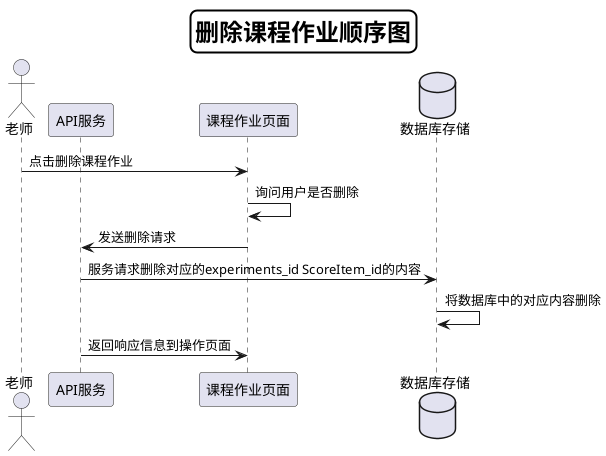 @startuml
skinparam titleBorderRoundCorner 15
skinparam titleBorderThickness 2
skinparam titleBorderColor #Black
skinparam titleFontSize 24
Title 删除课程作业顺序图

actor 老师
participant  API服务
participant  课程作业页面
database 数据库存储
老师-> 课程作业页面:点击删除课程作业
课程作业页面->课程作业页面:询问用户是否删除
课程作业页面->API服务:发送删除请求
API服务->数据库存储:服务请求删除对应的experiments_id ScoreItem_id的内容
数据库存储->数据库存储:将数据库中的对应内容删除
API服务-> 课程作业页面:返回响应信息到操作页面

@enduml
